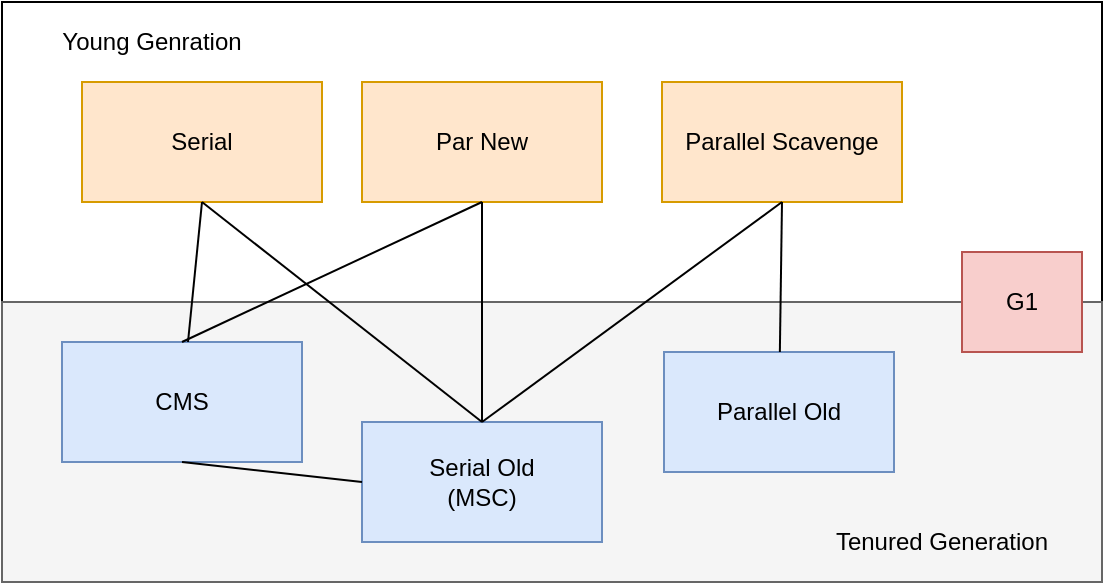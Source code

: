<mxfile version="12.0.0" type="github" pages="1"><diagram id="0EaD594XsTkOPzxeb6gg" name="第 1 页"><mxGraphModel dx="723" dy="380" grid="1" gridSize="10" guides="1" tooltips="1" connect="1" arrows="1" fold="1" page="1" pageScale="1" pageWidth="827" pageHeight="1169" math="0" shadow="0"><root><mxCell id="0"/><mxCell id="1" parent="0"/><mxCell id="gCFpZNgLr9gCoPDW5k6a-1" value="" style="rounded=0;whiteSpace=wrap;html=1;" vertex="1" parent="1"><mxGeometry x="140" y="100" width="550" height="150" as="geometry"/></mxCell><mxCell id="gCFpZNgLr9gCoPDW5k6a-2" value="Serial" style="rounded=0;whiteSpace=wrap;html=1;fillColor=#ffe6cc;strokeColor=#d79b00;" vertex="1" parent="1"><mxGeometry x="180" y="140" width="120" height="60" as="geometry"/></mxCell><mxCell id="gCFpZNgLr9gCoPDW5k6a-4" value="" style="rounded=0;whiteSpace=wrap;html=1;fillColor=#f5f5f5;strokeColor=#666666;fontColor=#333333;" vertex="1" parent="1"><mxGeometry x="140" y="250" width="550" height="140" as="geometry"/></mxCell><mxCell id="gCFpZNgLr9gCoPDW5k6a-5" value="Young Genration" style="text;html=1;strokeColor=none;fillColor=none;align=center;verticalAlign=middle;whiteSpace=wrap;rounded=0;" vertex="1" parent="1"><mxGeometry x="160" y="110" width="110" height="20" as="geometry"/></mxCell><mxCell id="gCFpZNgLr9gCoPDW5k6a-6" value="Tenured Generation" style="text;html=1;strokeColor=none;fillColor=none;align=center;verticalAlign=middle;whiteSpace=wrap;rounded=0;" vertex="1" parent="1"><mxGeometry x="550" y="360" width="120" height="20" as="geometry"/></mxCell><mxCell id="gCFpZNgLr9gCoPDW5k6a-7" value="Par New" style="rounded=0;whiteSpace=wrap;html=1;fillColor=#ffe6cc;strokeColor=#d79b00;" vertex="1" parent="1"><mxGeometry x="320" y="140" width="120" height="60" as="geometry"/></mxCell><mxCell id="gCFpZNgLr9gCoPDW5k6a-8" value="Parallel Scavenge" style="rounded=0;whiteSpace=wrap;html=1;fillColor=#ffe6cc;strokeColor=#d79b00;" vertex="1" parent="1"><mxGeometry x="470" y="140" width="120" height="60" as="geometry"/></mxCell><mxCell id="gCFpZNgLr9gCoPDW5k6a-9" value="CMS" style="rounded=0;whiteSpace=wrap;html=1;fillColor=#dae8fc;strokeColor=#6c8ebf;" vertex="1" parent="1"><mxGeometry x="170" y="270" width="120" height="60" as="geometry"/></mxCell><mxCell id="gCFpZNgLr9gCoPDW5k6a-10" value="Serial Old&lt;br&gt;(MSC)" style="rounded=0;whiteSpace=wrap;html=1;fillColor=#dae8fc;strokeColor=#6c8ebf;" vertex="1" parent="1"><mxGeometry x="320" y="310" width="120" height="60" as="geometry"/></mxCell><mxCell id="gCFpZNgLr9gCoPDW5k6a-11" value="G1" style="rounded=0;whiteSpace=wrap;html=1;fillColor=#f8cecc;strokeColor=#b85450;" vertex="1" parent="1"><mxGeometry x="620" y="225" width="60" height="50" as="geometry"/></mxCell><mxCell id="gCFpZNgLr9gCoPDW5k6a-12" value="Parallel Old" style="rounded=0;whiteSpace=wrap;html=1;fillColor=#dae8fc;strokeColor=#6c8ebf;" vertex="1" parent="1"><mxGeometry x="471" y="275" width="115" height="60" as="geometry"/></mxCell><mxCell id="gCFpZNgLr9gCoPDW5k6a-13" value="" style="endArrow=none;html=1;entryX=0.5;entryY=1;entryDx=0;entryDy=0;" edge="1" parent="1" source="gCFpZNgLr9gCoPDW5k6a-9" target="gCFpZNgLr9gCoPDW5k6a-2"><mxGeometry width="50" height="50" relative="1" as="geometry"><mxPoint x="140" y="460" as="sourcePoint"/><mxPoint x="190" y="410" as="targetPoint"/></mxGeometry></mxCell><mxCell id="gCFpZNgLr9gCoPDW5k6a-14" value="" style="endArrow=none;html=1;entryX=0.5;entryY=1;entryDx=0;entryDy=0;exitX=0.5;exitY=0;exitDx=0;exitDy=0;" edge="1" parent="1" source="gCFpZNgLr9gCoPDW5k6a-9" target="gCFpZNgLr9gCoPDW5k6a-7"><mxGeometry width="50" height="50" relative="1" as="geometry"><mxPoint x="243" y="280" as="sourcePoint"/><mxPoint x="250" y="210" as="targetPoint"/></mxGeometry></mxCell><mxCell id="gCFpZNgLr9gCoPDW5k6a-15" value="" style="endArrow=none;html=1;exitX=0.5;exitY=0;exitDx=0;exitDy=0;entryX=0.5;entryY=1;entryDx=0;entryDy=0;" edge="1" parent="1" source="gCFpZNgLr9gCoPDW5k6a-10" target="gCFpZNgLr9gCoPDW5k6a-2"><mxGeometry width="50" height="50" relative="1" as="geometry"><mxPoint x="243" y="280" as="sourcePoint"/><mxPoint x="250" y="210" as="targetPoint"/></mxGeometry></mxCell><mxCell id="gCFpZNgLr9gCoPDW5k6a-16" value="" style="endArrow=none;html=1;entryX=0.5;entryY=1;entryDx=0;entryDy=0;" edge="1" parent="1" target="gCFpZNgLr9gCoPDW5k6a-7"><mxGeometry width="50" height="50" relative="1" as="geometry"><mxPoint x="380" y="310" as="sourcePoint"/><mxPoint x="375.96" y="210" as="targetPoint"/></mxGeometry></mxCell><mxCell id="gCFpZNgLr9gCoPDW5k6a-17" value="" style="endArrow=none;html=1;exitX=0;exitY=0.5;exitDx=0;exitDy=0;entryX=0.5;entryY=1;entryDx=0;entryDy=0;" edge="1" parent="1" source="gCFpZNgLr9gCoPDW5k6a-10" target="gCFpZNgLr9gCoPDW5k6a-9"><mxGeometry width="50" height="50" relative="1" as="geometry"><mxPoint x="220" y="370" as="sourcePoint"/><mxPoint x="270" y="320" as="targetPoint"/></mxGeometry></mxCell><mxCell id="gCFpZNgLr9gCoPDW5k6a-21" value="" style="endArrow=none;html=1;entryX=0.5;entryY=1;entryDx=0;entryDy=0;exitX=0.5;exitY=0;exitDx=0;exitDy=0;" edge="1" parent="1" source="gCFpZNgLr9gCoPDW5k6a-10" target="gCFpZNgLr9gCoPDW5k6a-8"><mxGeometry width="50" height="50" relative="1" as="geometry"><mxPoint x="390" y="320" as="sourcePoint"/><mxPoint x="390" y="210" as="targetPoint"/></mxGeometry></mxCell><mxCell id="gCFpZNgLr9gCoPDW5k6a-22" value="" style="endArrow=none;html=1;entryX=0.5;entryY=1;entryDx=0;entryDy=0;" edge="1" parent="1" source="gCFpZNgLr9gCoPDW5k6a-12" target="gCFpZNgLr9gCoPDW5k6a-8"><mxGeometry width="50" height="50" relative="1" as="geometry"><mxPoint x="390" y="320" as="sourcePoint"/><mxPoint x="390" y="210" as="targetPoint"/></mxGeometry></mxCell></root></mxGraphModel></diagram></mxfile>